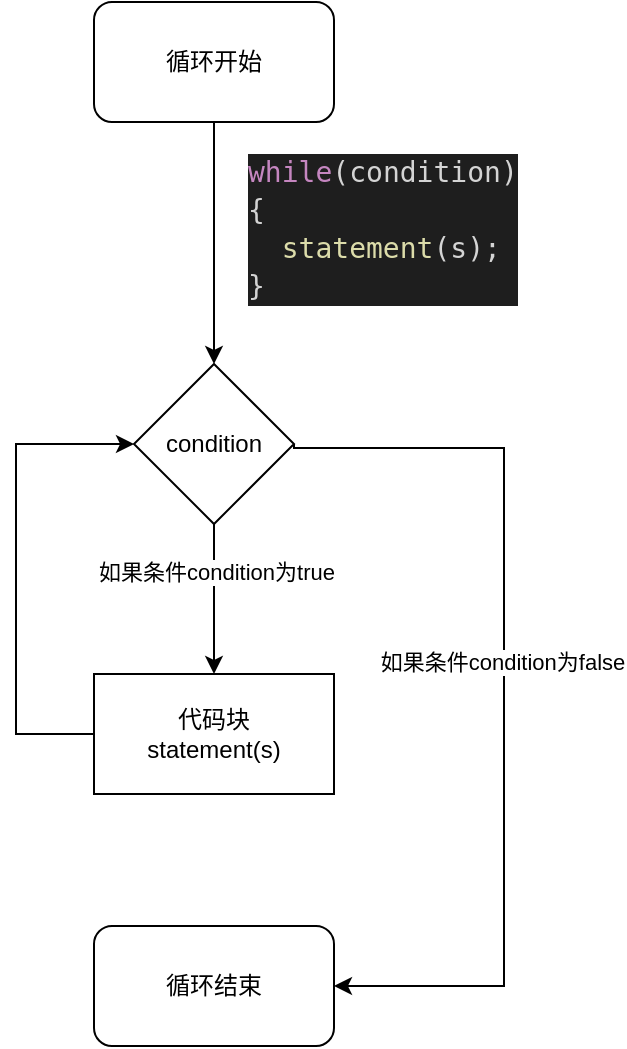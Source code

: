 <mxfile version="19.0.3" type="device"><diagram id="lk9JRWyB25yT01Mx1AY8" name="Page-1"><mxGraphModel dx="1422" dy="877" grid="0" gridSize="10" guides="1" tooltips="1" connect="1" arrows="1" fold="1" page="0" pageScale="1" pageWidth="827" pageHeight="1169" math="0" shadow="0"><root><mxCell id="0"/><mxCell id="1" parent="0"/><mxCell id="4" style="edgeStyle=none;html=1;entryX=0.5;entryY=0;entryDx=0;entryDy=0;" parent="1" source="2" target="3" edge="1"><mxGeometry relative="1" as="geometry"/></mxCell><mxCell id="2" value="循环开始" style="rounded=1;whiteSpace=wrap;html=1;" parent="1" vertex="1"><mxGeometry x="243" y="93" width="120" height="60" as="geometry"/></mxCell><mxCell id="8" style="edgeStyle=none;html=1;entryX=0.5;entryY=0;entryDx=0;entryDy=0;" parent="1" source="3" target="7" edge="1"><mxGeometry relative="1" as="geometry"/></mxCell><mxCell id="9" value="如果条件condition为true" style="edgeLabel;html=1;align=center;verticalAlign=middle;resizable=0;points=[];" parent="8" vertex="1" connectable="0"><mxGeometry x="-0.36" y="1" relative="1" as="geometry"><mxPoint as="offset"/></mxGeometry></mxCell><mxCell id="H8yZNJPMmKX0lqSC6Xx4-11" style="edgeStyle=orthogonalEdgeStyle;rounded=0;orthogonalLoop=1;jettySize=auto;html=1;entryX=1;entryY=0.5;entryDx=0;entryDy=0;exitX=1;exitY=0.5;exitDx=0;exitDy=0;" edge="1" parent="1" source="3" target="H8yZNJPMmKX0lqSC6Xx4-10"><mxGeometry relative="1" as="geometry"><Array as="points"><mxPoint x="343" y="316"/><mxPoint x="448" y="316"/><mxPoint x="448" y="585"/></Array></mxGeometry></mxCell><mxCell id="H8yZNJPMmKX0lqSC6Xx4-12" value="如果条件condition为false" style="edgeLabel;html=1;align=center;verticalAlign=middle;resizable=0;points=[];" vertex="1" connectable="0" parent="H8yZNJPMmKX0lqSC6Xx4-11"><mxGeometry x="-0.072" y="-1" relative="1" as="geometry"><mxPoint as="offset"/></mxGeometry></mxCell><mxCell id="3" value="condition" style="rhombus;whiteSpace=wrap;html=1;" parent="1" vertex="1"><mxGeometry x="263" y="274" width="80" height="80" as="geometry"/></mxCell><mxCell id="5" value="&lt;div style=&quot;color: rgb(212 , 212 , 212) ; background-color: rgb(30 , 30 , 30) ; font-family: &amp;#34;fira code&amp;#34; , &amp;#34;droid sans mono&amp;#34; , &amp;#34;monospace&amp;#34; , monospace ; font-size: 14px ; line-height: 19px&quot;&gt;&lt;div&gt;&lt;span style=&quot;color: #c586c0&quot;&gt;while&lt;/span&gt;(condition)&lt;/div&gt;&lt;div&gt;{&lt;/div&gt;&lt;div&gt;&lt;span style=&quot;color: #dcdcaa&quot;&gt;&amp;nbsp; statement&lt;/span&gt;(s);&lt;/div&gt;&lt;div&gt;}&lt;/div&gt;&lt;/div&gt;" style="text;html=1;strokeColor=none;fillColor=none;align=left;verticalAlign=middle;whiteSpace=wrap;rounded=0;" parent="1" vertex="1"><mxGeometry x="318" y="161" width="143" height="89" as="geometry"/></mxCell><mxCell id="H8yZNJPMmKX0lqSC6Xx4-9" style="edgeStyle=orthogonalEdgeStyle;rounded=0;orthogonalLoop=1;jettySize=auto;html=1;entryX=0;entryY=0.5;entryDx=0;entryDy=0;" edge="1" parent="1" source="7" target="3"><mxGeometry relative="1" as="geometry"><Array as="points"><mxPoint x="204" y="459"/><mxPoint x="204" y="314"/></Array></mxGeometry></mxCell><mxCell id="7" value="代码块&lt;br&gt;statement(s)" style="rounded=0;whiteSpace=wrap;html=1;" parent="1" vertex="1"><mxGeometry x="243" y="429" width="120" height="60" as="geometry"/></mxCell><mxCell id="H8yZNJPMmKX0lqSC6Xx4-10" value="循环结束" style="rounded=1;whiteSpace=wrap;html=1;" vertex="1" parent="1"><mxGeometry x="243" y="555" width="120" height="60" as="geometry"/></mxCell></root></mxGraphModel></diagram></mxfile>